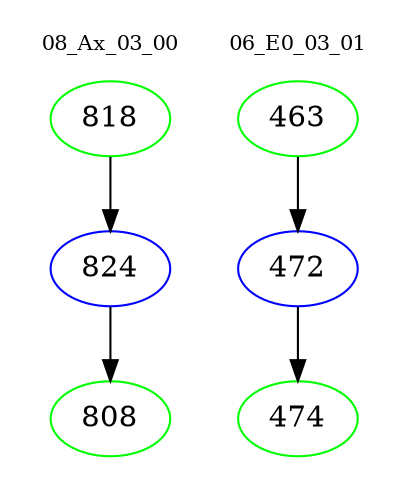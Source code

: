 digraph{
subgraph cluster_0 {
color = white
label = "08_Ax_03_00";
fontsize=10;
T0_818 [label="818", color="green"]
T0_818 -> T0_824 [color="black"]
T0_824 [label="824", color="blue"]
T0_824 -> T0_808 [color="black"]
T0_808 [label="808", color="green"]
}
subgraph cluster_1 {
color = white
label = "06_E0_03_01";
fontsize=10;
T1_463 [label="463", color="green"]
T1_463 -> T1_472 [color="black"]
T1_472 [label="472", color="blue"]
T1_472 -> T1_474 [color="black"]
T1_474 [label="474", color="green"]
}
}
